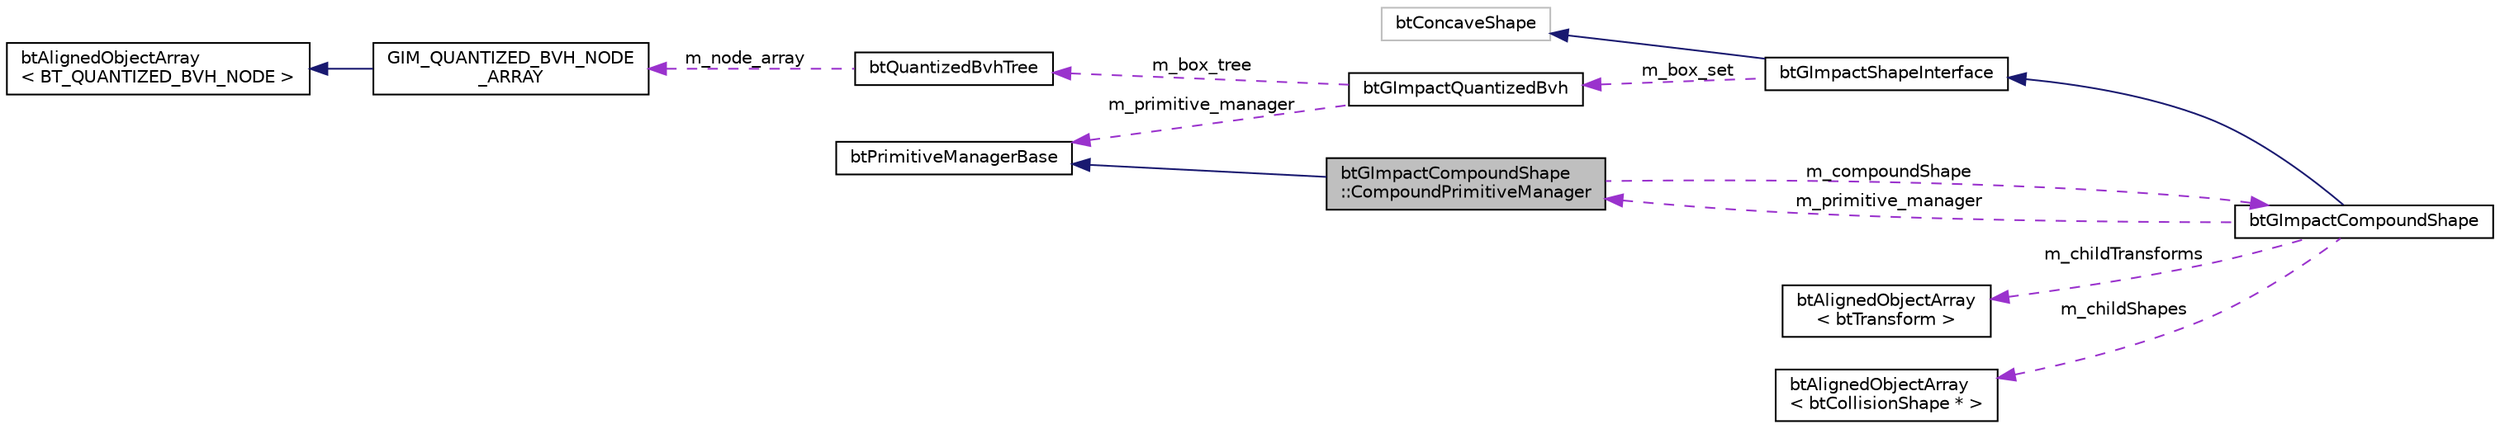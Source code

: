 digraph "btGImpactCompoundShape::CompoundPrimitiveManager"
{
  edge [fontname="Helvetica",fontsize="10",labelfontname="Helvetica",labelfontsize="10"];
  node [fontname="Helvetica",fontsize="10",shape=record];
  rankdir="LR";
  Node1 [label="btGImpactCompoundShape\l::CompoundPrimitiveManager",height=0.2,width=0.4,color="black", fillcolor="grey75", style="filled", fontcolor="black"];
  Node2 -> Node1 [dir="back",color="midnightblue",fontsize="10",style="solid",fontname="Helvetica"];
  Node2 [label="btPrimitiveManagerBase",height=0.2,width=0.4,color="black", fillcolor="white", style="filled",URL="$classbt_primitive_manager_base.html",tooltip="Prototype Base class for primitive classification. "];
  Node3 -> Node1 [dir="back",color="darkorchid3",fontsize="10",style="dashed",label=" m_compoundShape" ,fontname="Helvetica"];
  Node3 [label="btGImpactCompoundShape",height=0.2,width=0.4,color="black", fillcolor="white", style="filled",URL="$classbt_g_impact_compound_shape.html",tooltip="btGImpactCompoundShape allows to handle multiple btCollisionShape objects at once ..."];
  Node4 -> Node3 [dir="back",color="midnightblue",fontsize="10",style="solid",fontname="Helvetica"];
  Node4 [label="btGImpactShapeInterface",height=0.2,width=0.4,color="black", fillcolor="white", style="filled",URL="$classbt_g_impact_shape_interface.html",tooltip="Base class for gimpact shapes. "];
  Node5 -> Node4 [dir="back",color="midnightblue",fontsize="10",style="solid",fontname="Helvetica"];
  Node5 [label="btConcaveShape",height=0.2,width=0.4,color="grey75", fillcolor="white", style="filled"];
  Node6 -> Node4 [dir="back",color="darkorchid3",fontsize="10",style="dashed",label=" m_box_set" ,fontname="Helvetica"];
  Node6 [label="btGImpactQuantizedBvh",height=0.2,width=0.4,color="black", fillcolor="white", style="filled",URL="$classbt_g_impact_quantized_bvh.html",tooltip="Structure for containing Boxes. "];
  Node2 -> Node6 [dir="back",color="darkorchid3",fontsize="10",style="dashed",label=" m_primitive_manager" ,fontname="Helvetica"];
  Node7 -> Node6 [dir="back",color="darkorchid3",fontsize="10",style="dashed",label=" m_box_tree" ,fontname="Helvetica"];
  Node7 [label="btQuantizedBvhTree",height=0.2,width=0.4,color="black", fillcolor="white", style="filled",URL="$classbt_quantized_bvh_tree.html",tooltip="Basic Box tree structure. "];
  Node8 -> Node7 [dir="back",color="darkorchid3",fontsize="10",style="dashed",label=" m_node_array" ,fontname="Helvetica"];
  Node8 [label="GIM_QUANTIZED_BVH_NODE\l_ARRAY",height=0.2,width=0.4,color="black", fillcolor="white", style="filled",URL="$class_g_i_m___q_u_a_n_t_i_z_e_d___b_v_h___n_o_d_e___a_r_r_a_y.html"];
  Node9 -> Node8 [dir="back",color="midnightblue",fontsize="10",style="solid",fontname="Helvetica"];
  Node9 [label="btAlignedObjectArray\l\< BT_QUANTIZED_BVH_NODE \>",height=0.2,width=0.4,color="black", fillcolor="white", style="filled",URL="$classbt_aligned_object_array.html"];
  Node10 -> Node3 [dir="back",color="darkorchid3",fontsize="10",style="dashed",label=" m_childTransforms" ,fontname="Helvetica"];
  Node10 [label="btAlignedObjectArray\l\< btTransform \>",height=0.2,width=0.4,color="black", fillcolor="white", style="filled",URL="$classbt_aligned_object_array.html"];
  Node11 -> Node3 [dir="back",color="darkorchid3",fontsize="10",style="dashed",label=" m_childShapes" ,fontname="Helvetica"];
  Node11 [label="btAlignedObjectArray\l\< btCollisionShape * \>",height=0.2,width=0.4,color="black", fillcolor="white", style="filled",URL="$classbt_aligned_object_array.html"];
  Node1 -> Node3 [dir="back",color="darkorchid3",fontsize="10",style="dashed",label=" m_primitive_manager" ,fontname="Helvetica"];
}
